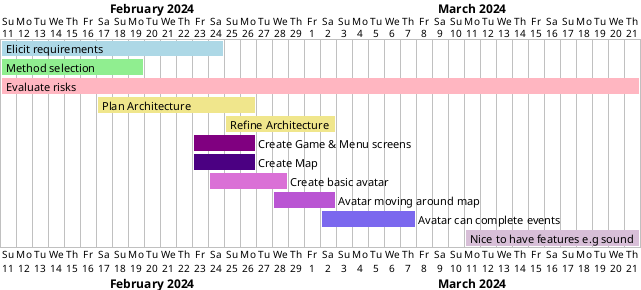 @startuml
@startgantt
project starts the 11th Feburary 2024
[Elicit requirements] requires 14 days and is colored in LightBlue
[Method selection] requires 9 days and is colored in LightGreen
[Evaluate risks] requires 40 days and is colored in LightPink
[Plan Architecture] starts D+6
[Plan Architecture] ends  D+15
[Plan Architecture] is colored in Khaki
[Refine Architecture] starts D+14
[Refine Architecture] ends D+20
[Refine Architecture] is colored in Khaki
[Create Game & Menu screens] starts D+12
[Create Game & Menu screens] ends D+15
[Create Game & Menu screens] is colored in Purple
[Create Map] starts D+12
[Create Map] ends D+15
[Create Map] is colored in Indigo
[Create basic avatar] starts D+13
[Create basic avatar] ends D+17
[Create basic avatar] is colored in Orchid
[Avatar moving around map] starts D+17
[Avatar moving around map] ends D+20
[Avatar moving around map] is colored in MediumOrchid
[Avatar can complete events] starts D+20
[Avatar can complete events] ends D+25
[Avatar can complete events] is colored in MediumSlateBlue
[Nice to have features e.g sound] starts D+29
[Nice to have features e.g sound] ends D+39
[Nice to have features e.g sound] is colored in Thistle
@endgantt
@enduml